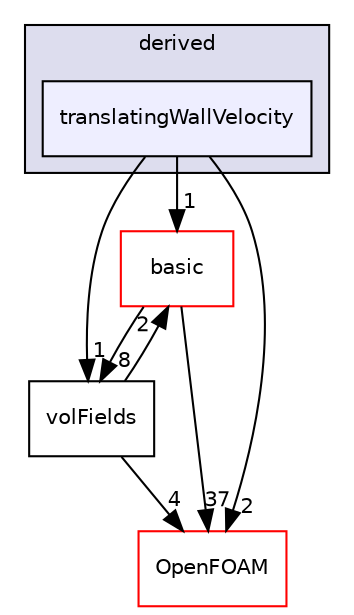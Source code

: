 digraph "src/finiteVolume/fields/fvPatchFields/derived/translatingWallVelocity" {
  bgcolor=transparent;
  compound=true
  node [ fontsize="10", fontname="Helvetica"];
  edge [ labelfontsize="10", labelfontname="Helvetica"];
  subgraph clusterdir_ece9aa6b5af9a7776a75b0c1993b0910 {
    graph [ bgcolor="#ddddee", pencolor="black", label="derived" fontname="Helvetica", fontsize="10", URL="dir_ece9aa6b5af9a7776a75b0c1993b0910.html"]
  dir_028dfa8acbcd0b51ba53d13d7fd9fdd8 [shape=box, label="translatingWallVelocity", style="filled", fillcolor="#eeeeff", pencolor="black", URL="dir_028dfa8acbcd0b51ba53d13d7fd9fdd8.html"];
  }
  dir_546b14c9025d30bb5b92fa069dbdd82c [shape=box label="basic" color="red" URL="dir_546b14c9025d30bb5b92fa069dbdd82c.html"];
  dir_bd8bf7fa65467c460a50eacc456ce356 [shape=box label="volFields" URL="dir_bd8bf7fa65467c460a50eacc456ce356.html"];
  dir_c5473ff19b20e6ec4dfe5c310b3778a8 [shape=box label="OpenFOAM" color="red" URL="dir_c5473ff19b20e6ec4dfe5c310b3778a8.html"];
  dir_546b14c9025d30bb5b92fa069dbdd82c->dir_bd8bf7fa65467c460a50eacc456ce356 [headlabel="8", labeldistance=1.5 headhref="dir_000939_001063.html"];
  dir_546b14c9025d30bb5b92fa069dbdd82c->dir_c5473ff19b20e6ec4dfe5c310b3778a8 [headlabel="37", labeldistance=1.5 headhref="dir_000939_001897.html"];
  dir_bd8bf7fa65467c460a50eacc456ce356->dir_546b14c9025d30bb5b92fa069dbdd82c [headlabel="2", labeldistance=1.5 headhref="dir_001063_000939.html"];
  dir_bd8bf7fa65467c460a50eacc456ce356->dir_c5473ff19b20e6ec4dfe5c310b3778a8 [headlabel="4", labeldistance=1.5 headhref="dir_001063_001897.html"];
  dir_028dfa8acbcd0b51ba53d13d7fd9fdd8->dir_546b14c9025d30bb5b92fa069dbdd82c [headlabel="1", labeldistance=1.5 headhref="dir_001027_000939.html"];
  dir_028dfa8acbcd0b51ba53d13d7fd9fdd8->dir_bd8bf7fa65467c460a50eacc456ce356 [headlabel="1", labeldistance=1.5 headhref="dir_001027_001063.html"];
  dir_028dfa8acbcd0b51ba53d13d7fd9fdd8->dir_c5473ff19b20e6ec4dfe5c310b3778a8 [headlabel="2", labeldistance=1.5 headhref="dir_001027_001897.html"];
}
